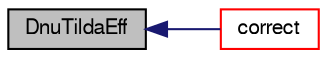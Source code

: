 digraph "DnuTildaEff"
{
  bgcolor="transparent";
  edge [fontname="FreeSans",fontsize="10",labelfontname="FreeSans",labelfontsize="10"];
  node [fontname="FreeSans",fontsize="10",shape=record];
  rankdir="LR";
  Node97 [label="DnuTildaEff",height=0.2,width=0.4,color="black", fillcolor="grey75", style="filled", fontcolor="black"];
  Node97 -> Node98 [dir="back",color="midnightblue",fontsize="10",style="solid",fontname="FreeSans"];
  Node98 [label="correct",height=0.2,width=0.4,color="red",URL="$a30770.html#a3ae44b28050c3aa494c1d8e18cf618c1",tooltip="Solve the turbulence equations and correct the turbulence viscosity. "];
}
